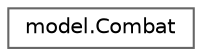 digraph "Graphical Class Hierarchy"
{
 // LATEX_PDF_SIZE
  bgcolor="transparent";
  edge [fontname=Helvetica,fontsize=10,labelfontname=Helvetica,labelfontsize=10];
  node [fontname=Helvetica,fontsize=10,shape=box,height=0.2,width=0.4];
  rankdir="LR";
  Node0 [id="Node000000",label="model.Combat",height=0.2,width=0.4,color="grey40", fillcolor="white", style="filled",URL="$classmodel_1_1Combat.html",tooltip="The Combat class is responsible for simulating battles between Pokémon."];
}
